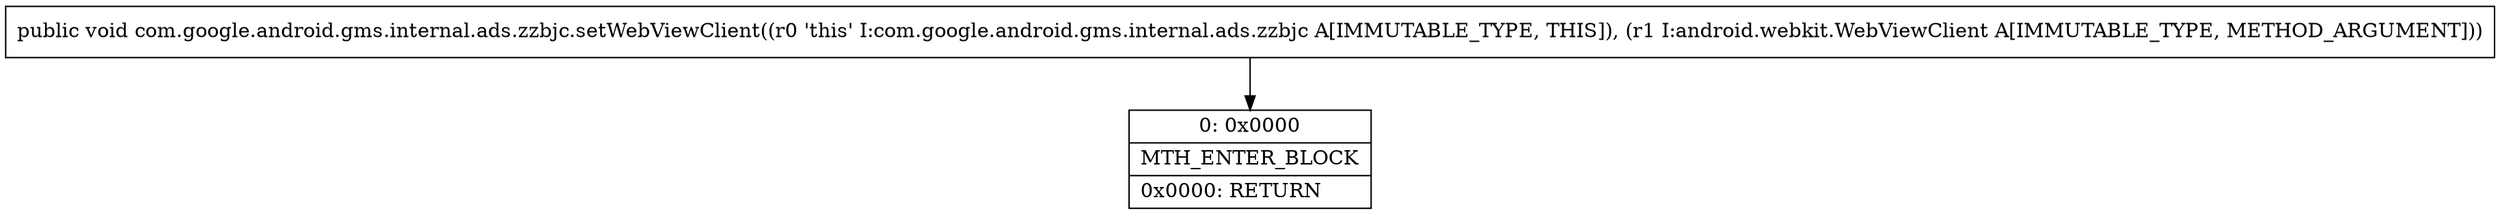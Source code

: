 digraph "CFG forcom.google.android.gms.internal.ads.zzbjc.setWebViewClient(Landroid\/webkit\/WebViewClient;)V" {
Node_0 [shape=record,label="{0\:\ 0x0000|MTH_ENTER_BLOCK\l|0x0000: RETURN   \l}"];
MethodNode[shape=record,label="{public void com.google.android.gms.internal.ads.zzbjc.setWebViewClient((r0 'this' I:com.google.android.gms.internal.ads.zzbjc A[IMMUTABLE_TYPE, THIS]), (r1 I:android.webkit.WebViewClient A[IMMUTABLE_TYPE, METHOD_ARGUMENT])) }"];
MethodNode -> Node_0;
}

